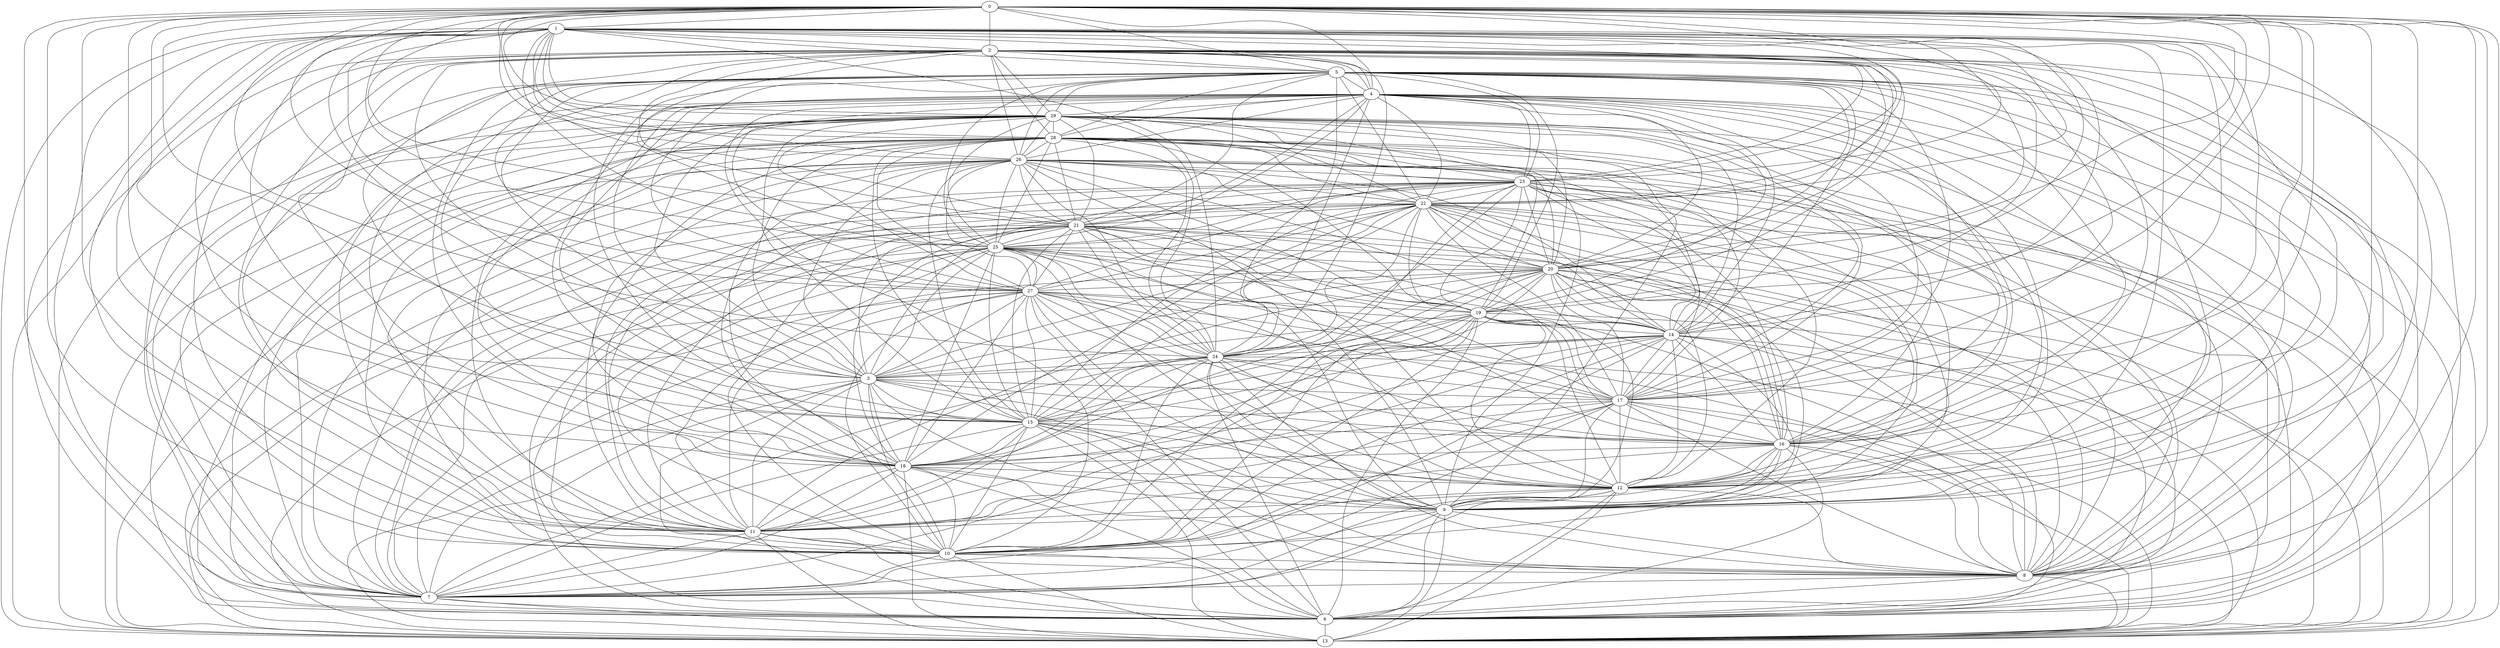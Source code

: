 graph G {
0;
1;
2;
3;
4;
5;
6;
7;
8;
9;
10;
11;
12;
13;
14;
15;
16;
17;
18;
19;
20;
21;
22;
23;
24;
25;
26;
27;
28;
29;
0--2 ;
18--26 ;
29--5 ;
15--11 ;
7--22 ;
2--16 ;
17--24 ;
17--15 ;
26--29 ;
21--28 ;
8--12 ;
26--19 ;
27--28 ;
4--25 ;
27--8 ;
28--12 ;
9--15 ;
11--23 ;
20--16 ;
17--2 ;
18--12 ;
17--25 ;
14--23 ;
2--5 ;
6--23 ;
18--17 ;
22--9 ;
13--12 ;
27--29 ;
17--4 ;
20--10 ;
13--2 ;
3--5 ;
13--1 ;
15--14 ;
17--20 ;
2--24 ;
11--5 ;
4--28 ;
29--3 ;
20--18 ;
7--23 ;
17--26 ;
8--5 ;
8--11 ;
2--19 ;
18--3 ;
4--2 ;
28--16 ;
1--16 ;
22--14 ;
13--0 ;
6--17 ;
5--20 ;
7--19 ;
1--5 ;
10--22 ;
11--24 ;
16--22 ;
20--9 ;
24--15 ;
23--4 ;
17--23 ;
0--4 ;
15--22 ;
8--18 ;
16--25 ;
15--27 ;
9--23 ;
29--1 ;
28--6 ;
13--18 ;
9--27 ;
1--7 ;
24--13 ;
29--18 ;
1--25 ;
7--16 ;
3--28 ;
16--5 ;
15--25 ;
9--13 ;
9--21 ;
29--6 ;
28--1 ;
1--26 ;
17--29 ;
1--2 ;
24--3 ;
29--9 ;
6--24 ;
12--25 ;
22--5 ;
27--19 ;
1--15 ;
24--22 ;
27--22 ;
5--9 ;
17--5 ;
9--19 ;
11--7 ;
13--11 ;
18--24 ;
5--13 ;
4--10 ;
20--27 ;
24--9 ;
4--7 ;
14--9 ;
7--29 ;
8--20 ;
27--25 ;
14--2 ;
21--0 ;
7--13 ;
14--11 ;
8--7 ;
19--13 ;
25--20 ;
5--28 ;
11--21 ;
21--6 ;
14--28 ;
10--17 ;
0--28 ;
29--19 ;
7--12 ;
19--22 ;
17--27 ;
27--3 ;
9--10 ;
20--3 ;
13--16 ;
6--22 ;
0--1 ;
11--20 ;
12--16 ;
8--28 ;
17--11 ;
17--14 ;
5--23 ;
16--26 ;
27--21 ;
24--4 ;
1--6 ;
16--17 ;
12--4 ;
28--11 ;
18--9 ;
17--19 ;
28--15 ;
11--6 ;
11--19 ;
3--19 ;
0--7 ;
3--25 ;
10--19 ;
6--18 ;
11--18 ;
9--17 ;
18--1 ;
14--10 ;
18--2 ;
2--21 ;
15--19 ;
2--23 ;
0--17 ;
29--25 ;
28--10 ;
0--9 ;
12--6 ;
1--10 ;
25--10 ;
15--3 ;
4--19 ;
7--5 ;
13--14 ;
20--12 ;
3--22 ;
21--19 ;
8--3 ;
19--5 ;
22--28 ;
13--3 ;
24--21 ;
17--22 ;
6--20 ;
7--21 ;
27--26 ;
0--24 ;
25--26 ;
14--12 ;
27--14 ;
28--23 ;
25--6 ;
26--0 ;
9--26 ;
20--4 ;
13--8 ;
8--29 ;
14--25 ;
18--5 ;
9--6 ;
22--21 ;
8--1 ;
0--16 ;
1--9 ;
28--7 ;
3--0 ;
7--20 ;
11--1 ;
4--14 ;
11--4 ;
29--21 ;
24--25 ;
5--10 ;
25--8 ;
10--3 ;
23--18 ;
28--2 ;
15--20 ;
5--27 ;
14--21 ;
4--8 ;
23--29 ;
6--4 ;
3--6 ;
19--12 ;
27--23 ;
17--13 ;
4--9 ;
11--25 ;
7--27 ;
24--19 ;
22--29 ;
12--27 ;
26--14 ;
12--1 ;
21--20 ;
14--0 ;
4--26 ;
13--29 ;
8--26 ;
21--4 ;
6--5 ;
7--14 ;
18--19 ;
20--2 ;
8--16 ;
27--18 ;
21--26 ;
14--24 ;
27--4 ;
24--26 ;
27--6 ;
15--4 ;
1--14 ;
5--15 ;
19--20 ;
9--28 ;
21--15 ;
15--6 ;
29--24 ;
28--26 ;
0--5 ;
23--10 ;
21--10 ;
7--10 ;
7--25 ;
28--17 ;
16--10 ;
19--25 ;
27--1 ;
20--13 ;
28--18 ;
26--13 ;
25--23 ;
1--22 ;
12--24 ;
22--12 ;
28--20 ;
7--2 ;
8--23 ;
25--28 ;
23--22 ;
8--24 ;
6--0 ;
3--9 ;
8--19 ;
0--23 ;
21--16 ;
3--17 ;
21--13 ;
16--23 ;
14--16 ;
14--29 ;
1--21 ;
5--4 ;
29--20 ;
22--2 ;
8--22 ;
22--0 ;
20--23 ;
3--1 ;
2--8 ;
15--2 ;
5--21 ;
20--1 ;
24--5 ;
21--17 ;
13--10 ;
4--18 ;
4--3 ;
1--4 ;
24--28 ;
10--26 ;
16--27 ;
18--0 ;
26--22 ;
1--24 ;
22--11 ;
16--29 ;
26--12 ;
0--12 ;
3--2 ;
26--15 ;
5--14 ;
21--25 ;
24--16 ;
18--15 ;
24--23 ;
8--0 ;
15--12 ;
15--8 ;
7--17 ;
26--6 ;
20--14 ;
7--26 ;
8--14 ;
18--22 ;
24--27 ;
2--12 ;
19--14 ;
12--17 ;
21--12 ;
23--15 ;
7--24 ;
10--15 ;
5--25 ;
11--3 ;
2--10 ;
16--11 ;
15--0 ;
13--22 ;
9--2 ;
14--18 ;
3--21 ;
29--15 ;
11--26 ;
29--12 ;
29--2 ;
16--19 ;
9--11 ;
13--27 ;
3--26 ;
25--0 ;
10--27 ;
0--19 ;
11--2 ;
29--11 ;
29--28 ;
29--10 ;
26--5 ;
12--11 ;
0--20 ;
2--27 ;
12--5 ;
25--22 ;
18--10 ;
9--7 ;
9--16 ;
4--13 ;
8--17 ;
6--16 ;
23--3 ;
9--8 ;
20--22 ;
7--6 ;
15--16 ;
10--0 ;
26--23 ;
21--8 ;
10--24 ;
25--13 ;
3--7 ;
20--26 ;
11--10 ;
6--10 ;
10--8 ;
21--23 ;
15--13 ;
17--1 ;
12--9 ;
11--27 ;
4--29 ;
8--6 ;
28--13 ;
19--28 ;
7--15 ;
4--16 ;
20--24 ;
3--14 ;
25--18 ;
0--27 ;
6--14 ;
6--13 ;
18--7 ;
23--1 ;
6--2 ;
25--9 ;
29--0 ;
13--23 ;
21--18 ;
0--11 ;
2--26 ;
16--18 ;
16--3 ;
23--12 ;
19--6 ;
19--1 ;
4--22 ;
10--12 ;
3--12 ;
19--23 ;
2--25 ;
}
